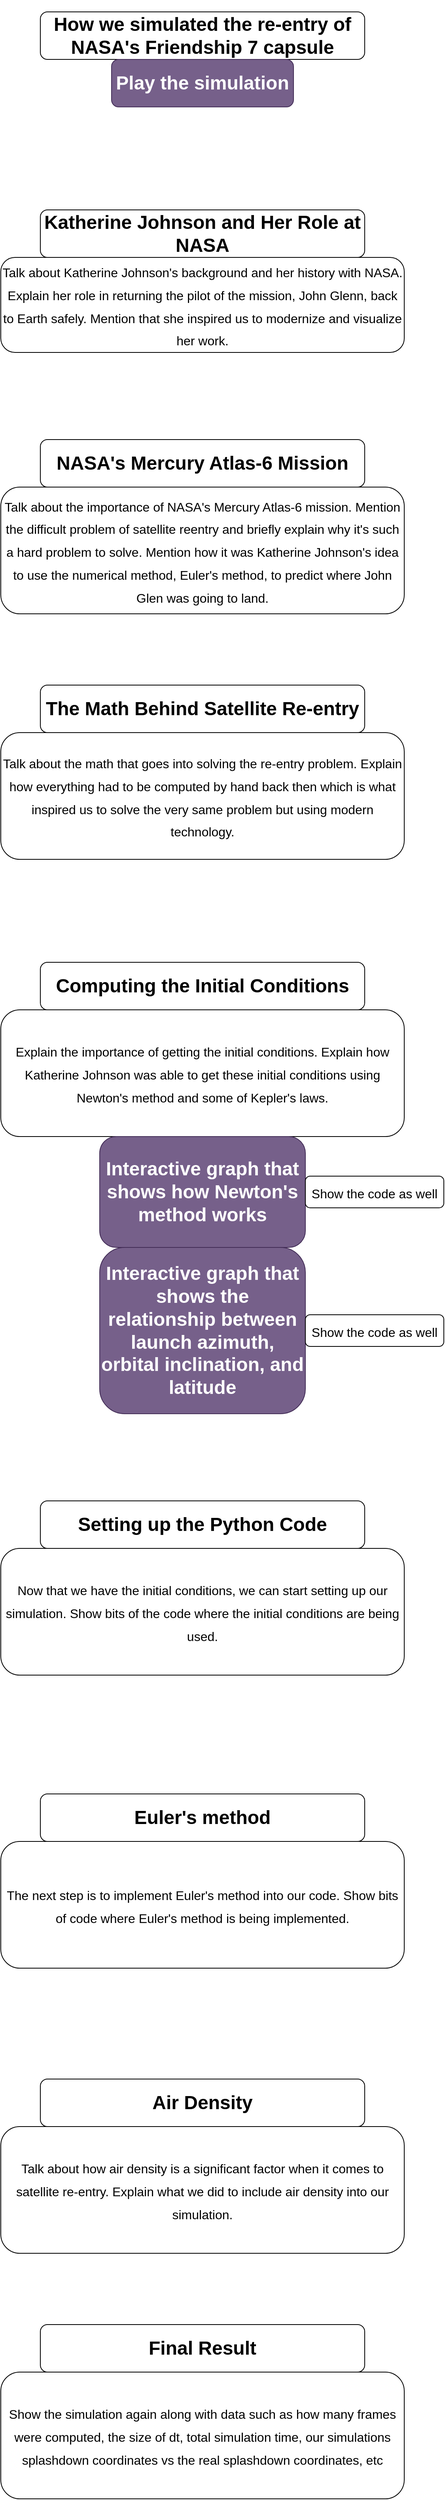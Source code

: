 <mxfile>
    <diagram id="LbMlbN-sDWOCwa2arGub" name="Page-1">
        <mxGraphModel dx="1397" dy="716" grid="1" gridSize="10" guides="1" tooltips="1" connect="1" arrows="1" fold="1" page="1" pageScale="1" pageWidth="850" pageHeight="1100" math="0" shadow="0">
            <root>
                <mxCell id="0"/>
                <mxCell id="1" parent="0"/>
                <mxCell id="2" value="&lt;h1&gt;&lt;b&gt;How we simulated the re-entry of NASA's Friendship 7 capsule&lt;/b&gt;&lt;/h1&gt;" style="rounded=1;whiteSpace=wrap;html=1;" vertex="1" parent="1">
                    <mxGeometry x="220" y="40" width="410" height="60" as="geometry"/>
                </mxCell>
                <mxCell id="4" value="&lt;h1&gt;&lt;b&gt;Play the simulation&lt;/b&gt;&lt;/h1&gt;" style="rounded=1;whiteSpace=wrap;html=1;fillColor=#76608a;fontColor=#ffffff;strokeColor=#432D57;" vertex="1" parent="1">
                    <mxGeometry x="310" y="100" width="230" height="60" as="geometry"/>
                </mxCell>
                <mxCell id="7" value="&lt;h1&gt;&lt;b&gt;Katherine Johnson and Her Role at NASA&lt;/b&gt;&lt;/h1&gt;" style="rounded=1;whiteSpace=wrap;html=1;" vertex="1" parent="1">
                    <mxGeometry x="220" y="290" width="410" height="60" as="geometry"/>
                </mxCell>
                <mxCell id="9" value="&lt;h1&gt;&lt;span style=&quot;font-weight: normal;&quot;&gt;&lt;font style=&quot;font-size: 16px;&quot;&gt;Talk about Katherine Johnson's background and her history with NASA. Explain her role in returning the pilot of the mission, John Glenn, back to Earth safely. Mention that she inspired us to modernize and visualize her work.&lt;/font&gt;&lt;/span&gt;&lt;/h1&gt;" style="rounded=1;whiteSpace=wrap;html=1;align=center;" vertex="1" parent="1">
                    <mxGeometry x="170" y="350" width="510" height="120" as="geometry"/>
                </mxCell>
                <mxCell id="11" value="&lt;h1&gt;&lt;b&gt;NASA's Mercury Atlas-6 Mission&lt;/b&gt;&lt;/h1&gt;" style="rounded=1;whiteSpace=wrap;html=1;" vertex="1" parent="1">
                    <mxGeometry x="220" y="580" width="410" height="60" as="geometry"/>
                </mxCell>
                <mxCell id="12" value="&lt;h1&gt;&lt;span style=&quot;font-weight: normal;&quot;&gt;&lt;font style=&quot;font-size: 16px;&quot;&gt;Talk about the importance of NASA's Mercury Atlas-6 mission. Mention the difficult problem of satellite reentry and briefly explain why it's such a hard problem to solve. Mention how it was Katherine Johnson's idea to use the numerical method, Euler's method, to predict where John Glen was going to land.&lt;/font&gt;&lt;/span&gt;&lt;/h1&gt;" style="rounded=1;whiteSpace=wrap;html=1;align=center;" vertex="1" parent="1">
                    <mxGeometry x="170" y="640" width="510" height="160" as="geometry"/>
                </mxCell>
                <mxCell id="13" value="&lt;h1&gt;&lt;b&gt;The Math Behind Satellite Re-entry&lt;/b&gt;&lt;/h1&gt;" style="rounded=1;whiteSpace=wrap;html=1;" vertex="1" parent="1">
                    <mxGeometry x="220" y="890" width="410" height="60" as="geometry"/>
                </mxCell>
                <mxCell id="14" value="&lt;h1&gt;&lt;span style=&quot;font-weight: normal;&quot;&gt;&lt;font style=&quot;font-size: 16px;&quot;&gt;Talk about the math that goes into solving the re-entry problem. Explain how everything had to be computed by hand back then which is what inspired us to solve the very same problem but using modern technology.&lt;/font&gt;&lt;/span&gt;&lt;/h1&gt;" style="rounded=1;whiteSpace=wrap;html=1;align=center;" vertex="1" parent="1">
                    <mxGeometry x="170" y="950" width="510" height="160" as="geometry"/>
                </mxCell>
                <mxCell id="15" value="&lt;h1&gt;&lt;b&gt;Computing the Initial Conditions&lt;/b&gt;&lt;/h1&gt;" style="rounded=1;whiteSpace=wrap;html=1;" vertex="1" parent="1">
                    <mxGeometry x="220" y="1240" width="410" height="60" as="geometry"/>
                </mxCell>
                <mxCell id="16" value="&lt;h1&gt;&lt;span style=&quot;font-weight: normal;&quot;&gt;&lt;font style=&quot;font-size: 16px;&quot;&gt;Explain the importance of getting the initial conditions. Explain how Katherine Johnson was able to get these initial conditions using Newton's method and some of Kepler's laws.&lt;/font&gt;&lt;/span&gt;&lt;/h1&gt;" style="rounded=1;whiteSpace=wrap;html=1;align=center;" vertex="1" parent="1">
                    <mxGeometry x="170" y="1300" width="510" height="160" as="geometry"/>
                </mxCell>
                <mxCell id="17" value="&lt;h1&gt;&lt;b&gt;Interactive graph that shows how Newton's method works&lt;/b&gt;&lt;/h1&gt;" style="rounded=1;whiteSpace=wrap;html=1;fillColor=#76608a;fontColor=#ffffff;strokeColor=#432D57;" vertex="1" parent="1">
                    <mxGeometry x="295" y="1460" width="260" height="140" as="geometry"/>
                </mxCell>
                <mxCell id="18" value="&lt;h1&gt;&lt;b&gt;Interactive graph that shows the relationship between launch azimuth, orbital inclination, and latitude&lt;/b&gt;&lt;/h1&gt;" style="rounded=1;whiteSpace=wrap;html=1;fillColor=#76608a;fontColor=#ffffff;strokeColor=#432D57;" vertex="1" parent="1">
                    <mxGeometry x="295" y="1600" width="260" height="210" as="geometry"/>
                </mxCell>
                <mxCell id="19" value="&lt;h1&gt;&lt;b&gt;Euler's method&lt;/b&gt;&lt;/h1&gt;" style="rounded=1;whiteSpace=wrap;html=1;" vertex="1" parent="1">
                    <mxGeometry x="220" y="2290" width="410" height="60" as="geometry"/>
                </mxCell>
                <mxCell id="20" value="&lt;h1&gt;&lt;span style=&quot;font-weight: normal;&quot;&gt;&lt;font style=&quot;font-size: 16px;&quot;&gt;The next step is to implement Euler's method into our code. Show bits of code where Euler's method is being implemented.&lt;/font&gt;&lt;/span&gt;&lt;/h1&gt;" style="rounded=1;whiteSpace=wrap;html=1;align=center;" vertex="1" parent="1">
                    <mxGeometry x="170" y="2350" width="510" height="160" as="geometry"/>
                </mxCell>
                <mxCell id="21" value="&lt;h1&gt;&lt;span style=&quot;font-weight: normal;&quot;&gt;&lt;font style=&quot;font-size: 16px;&quot;&gt;Show the code as well&lt;/font&gt;&lt;/span&gt;&lt;/h1&gt;" style="rounded=1;whiteSpace=wrap;html=1;align=center;" vertex="1" parent="1">
                    <mxGeometry x="555" y="1510" width="175" height="40" as="geometry"/>
                </mxCell>
                <mxCell id="22" value="&lt;h1&gt;&lt;span style=&quot;font-weight: normal;&quot;&gt;&lt;font style=&quot;font-size: 16px;&quot;&gt;Show the code as well&lt;/font&gt;&lt;/span&gt;&lt;/h1&gt;" style="rounded=1;whiteSpace=wrap;html=1;align=center;" vertex="1" parent="1">
                    <mxGeometry x="555" y="1685" width="175" height="40" as="geometry"/>
                </mxCell>
                <mxCell id="23" value="&lt;h1&gt;&lt;b&gt;Setting up the Python Code&lt;/b&gt;&lt;/h1&gt;" style="rounded=1;whiteSpace=wrap;html=1;" vertex="1" parent="1">
                    <mxGeometry x="220" y="1920" width="410" height="60" as="geometry"/>
                </mxCell>
                <mxCell id="24" value="&lt;h1&gt;&lt;span style=&quot;font-weight: normal;&quot;&gt;&lt;font style=&quot;font-size: 16px;&quot;&gt;Now that we have the initial conditions, we can start setting up our simulation. Show bits of the code where the initial conditions are being used.&lt;/font&gt;&lt;/span&gt;&lt;/h1&gt;" style="rounded=1;whiteSpace=wrap;html=1;align=center;" vertex="1" parent="1">
                    <mxGeometry x="170" y="1980" width="510" height="160" as="geometry"/>
                </mxCell>
                <mxCell id="25" value="&lt;h1&gt;&lt;b&gt;Air Density&lt;/b&gt;&lt;/h1&gt;" style="rounded=1;whiteSpace=wrap;html=1;" vertex="1" parent="1">
                    <mxGeometry x="220" y="2650" width="410" height="60" as="geometry"/>
                </mxCell>
                <mxCell id="26" value="&lt;h1&gt;&lt;span style=&quot;font-weight: normal;&quot;&gt;&lt;font style=&quot;font-size: 16px;&quot;&gt;Talk about how air density is a significant factor when it comes to satellite re-entry. Explain what we did to include air density into our simulation.&lt;/font&gt;&lt;/span&gt;&lt;/h1&gt;" style="rounded=1;whiteSpace=wrap;html=1;align=center;" vertex="1" parent="1">
                    <mxGeometry x="170" y="2710" width="510" height="160" as="geometry"/>
                </mxCell>
                <mxCell id="28" value="&lt;h1&gt;Final Result&lt;/h1&gt;" style="rounded=1;whiteSpace=wrap;html=1;" vertex="1" parent="1">
                    <mxGeometry x="220" y="2960" width="410" height="60" as="geometry"/>
                </mxCell>
                <mxCell id="29" value="&lt;h1&gt;&lt;span style=&quot;font-weight: normal;&quot;&gt;&lt;font style=&quot;font-size: 16px;&quot;&gt;Show the simulation again along with data such as how many frames were computed, the size of dt, total simulation time, our simulations splashdown coordinates vs the real splashdown coordinates, etc&lt;/font&gt;&lt;/span&gt;&lt;/h1&gt;" style="rounded=1;whiteSpace=wrap;html=1;align=center;" vertex="1" parent="1">
                    <mxGeometry x="170" y="3020" width="510" height="160" as="geometry"/>
                </mxCell>
            </root>
        </mxGraphModel>
    </diagram>
</mxfile>